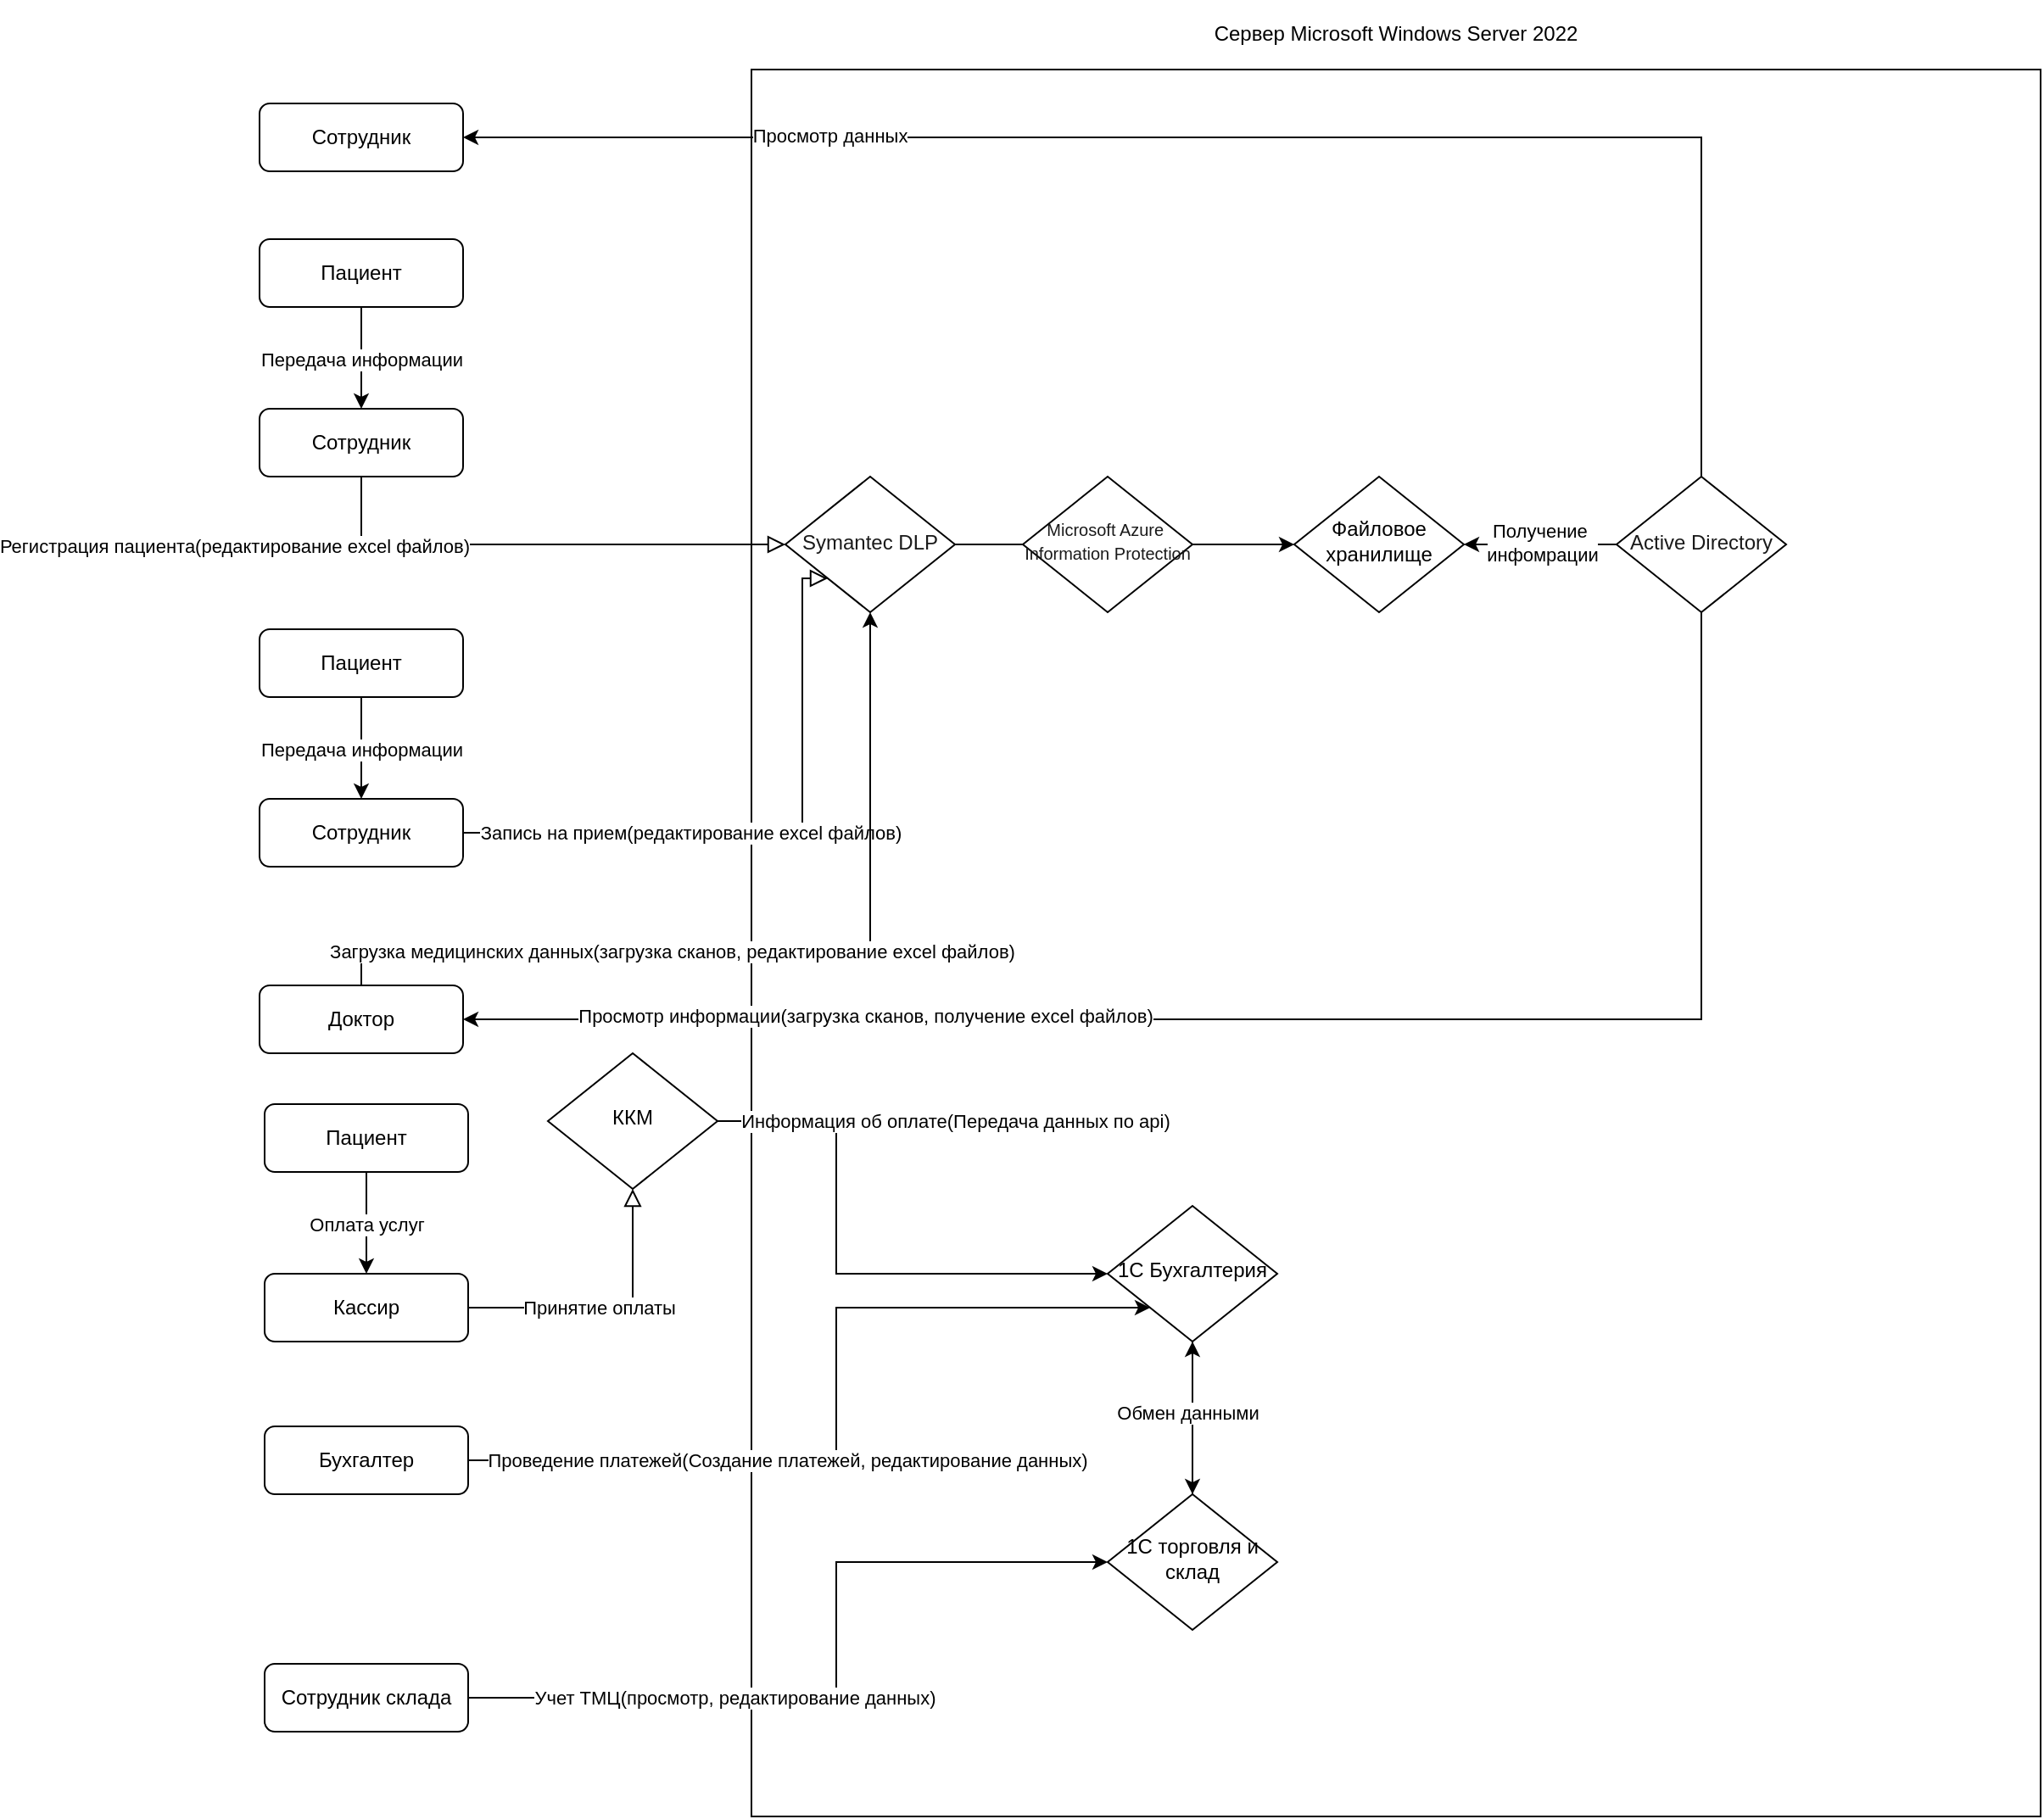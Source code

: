 <mxfile version="26.0.9">
  <diagram id="C5RBs43oDa-KdzZeNtuy" name="Page-1">
    <mxGraphModel dx="2070" dy="2509" grid="1" gridSize="10" guides="1" tooltips="1" connect="1" arrows="1" fold="1" page="1" pageScale="1" pageWidth="827" pageHeight="1169" math="0" shadow="0">
      <root>
        <mxCell id="WIyWlLk6GJQsqaUBKTNV-0" />
        <mxCell id="WIyWlLk6GJQsqaUBKTNV-1" parent="WIyWlLk6GJQsqaUBKTNV-0" />
        <mxCell id="B772fEMy6a9WWAeFyky0-26" value="&lt;p&gt;&lt;font face=&quot;Helvetica&quot; style=&quot;font-size: 12px;&quot;&gt;Сервер&amp;nbsp;&lt;span style=&quot;box-sizing: inherit; caret-color: rgb(214, 214, 214); text-align: left; white-space-collapse: preserve-breaks;&quot;&gt;Microsoft Windows Server 2022&lt;/span&gt;&lt;/font&gt;&lt;/p&gt;" style="whiteSpace=wrap;html=1;fillColor=none;labelPosition=center;verticalLabelPosition=top;align=center;verticalAlign=bottom;" parent="WIyWlLk6GJQsqaUBKTNV-1" vertex="1">
          <mxGeometry x="450" y="-60" width="760" height="1030" as="geometry" />
        </mxCell>
        <mxCell id="WIyWlLk6GJQsqaUBKTNV-2" value="" style="rounded=0;html=1;jettySize=auto;orthogonalLoop=1;fontSize=11;endArrow=block;endFill=0;endSize=8;strokeWidth=1;shadow=0;labelBackgroundColor=none;edgeStyle=orthogonalEdgeStyle;entryX=0;entryY=0.5;entryDx=0;entryDy=0;" parent="WIyWlLk6GJQsqaUBKTNV-1" source="WIyWlLk6GJQsqaUBKTNV-3" target="B772fEMy6a9WWAeFyky0-48" edge="1">
          <mxGeometry relative="1" as="geometry">
            <mxPoint x="420" y="170" as="targetPoint" />
            <Array as="points">
              <mxPoint x="220" y="220" />
            </Array>
          </mxGeometry>
        </mxCell>
        <mxCell id="B772fEMy6a9WWAeFyky0-1" value="Регистрация пациента(редактирование excel файлов)" style="edgeLabel;html=1;align=center;verticalAlign=middle;resizable=0;points=[];" parent="WIyWlLk6GJQsqaUBKTNV-2" vertex="1" connectable="0">
          <mxGeometry x="-0.304" y="-1" relative="1" as="geometry">
            <mxPoint x="-136" as="offset" />
          </mxGeometry>
        </mxCell>
        <mxCell id="WIyWlLk6GJQsqaUBKTNV-3" value="Сотрудник" style="rounded=1;whiteSpace=wrap;html=1;fontSize=12;glass=0;strokeWidth=1;shadow=0;" parent="WIyWlLk6GJQsqaUBKTNV-1" vertex="1">
          <mxGeometry x="160" y="140" width="120" height="40" as="geometry" />
        </mxCell>
        <mxCell id="B772fEMy6a9WWAeFyky0-23" style="edgeStyle=orthogonalEdgeStyle;rounded=0;orthogonalLoop=1;jettySize=auto;html=1;exitX=0.5;exitY=1;exitDx=0;exitDy=0;entryX=1;entryY=0.5;entryDx=0;entryDy=0;" parent="WIyWlLk6GJQsqaUBKTNV-1" source="B772fEMy6a9WWAeFyky0-50" target="B772fEMy6a9WWAeFyky0-13" edge="1">
          <mxGeometry relative="1" as="geometry">
            <Array as="points">
              <mxPoint x="1010" y="500" />
            </Array>
          </mxGeometry>
        </mxCell>
        <mxCell id="B772fEMy6a9WWAeFyky0-24" value="Просмотр информации(загрузка сканов, получение excel файлов)" style="edgeLabel;html=1;align=center;verticalAlign=middle;resizable=0;points=[];" parent="B772fEMy6a9WWAeFyky0-23" vertex="1" connectable="0">
          <mxGeometry x="0.609" y="-2" relative="1" as="geometry">
            <mxPoint x="47" as="offset" />
          </mxGeometry>
        </mxCell>
        <mxCell id="WIyWlLk6GJQsqaUBKTNV-6" value="Файловое хранилище" style="rhombus;whiteSpace=wrap;html=1;shadow=0;fontFamily=Helvetica;fontSize=12;align=center;strokeWidth=1;spacing=6;spacingTop=-4;" parent="WIyWlLk6GJQsqaUBKTNV-1" vertex="1">
          <mxGeometry x="770" y="180" width="100" height="80" as="geometry" />
        </mxCell>
        <mxCell id="B772fEMy6a9WWAeFyky0-2" style="edgeStyle=orthogonalEdgeStyle;rounded=0;orthogonalLoop=1;jettySize=auto;html=1;exitX=0.5;exitY=1;exitDx=0;exitDy=0;entryX=0.5;entryY=0;entryDx=0;entryDy=0;" parent="WIyWlLk6GJQsqaUBKTNV-1" source="B772fEMy6a9WWAeFyky0-0" target="WIyWlLk6GJQsqaUBKTNV-3" edge="1">
          <mxGeometry relative="1" as="geometry" />
        </mxCell>
        <mxCell id="B772fEMy6a9WWAeFyky0-3" value="Передача информации" style="edgeLabel;html=1;align=center;verticalAlign=middle;resizable=0;points=[];" parent="B772fEMy6a9WWAeFyky0-2" vertex="1" connectable="0">
          <mxGeometry x="0.071" y="1" relative="1" as="geometry">
            <mxPoint x="-1" y="-1" as="offset" />
          </mxGeometry>
        </mxCell>
        <mxCell id="B772fEMy6a9WWAeFyky0-0" value="Пациент" style="rounded=1;whiteSpace=wrap;html=1;fontSize=12;glass=0;strokeWidth=1;shadow=0;" parent="WIyWlLk6GJQsqaUBKTNV-1" vertex="1">
          <mxGeometry x="160" y="40" width="120" height="40" as="geometry" />
        </mxCell>
        <mxCell id="B772fEMy6a9WWAeFyky0-4" value="" style="rounded=0;html=1;jettySize=auto;orthogonalLoop=1;fontSize=11;endArrow=block;endFill=0;endSize=8;strokeWidth=1;shadow=0;labelBackgroundColor=none;edgeStyle=orthogonalEdgeStyle;entryX=0;entryY=1;entryDx=0;entryDy=0;" parent="WIyWlLk6GJQsqaUBKTNV-1" source="B772fEMy6a9WWAeFyky0-6" target="B772fEMy6a9WWAeFyky0-48" edge="1">
          <mxGeometry relative="1" as="geometry">
            <Array as="points">
              <mxPoint x="480" y="390" />
              <mxPoint x="480" y="240" />
            </Array>
          </mxGeometry>
        </mxCell>
        <mxCell id="B772fEMy6a9WWAeFyky0-5" value="Запись на прием(редактирование excel файлов)" style="edgeLabel;html=1;align=center;verticalAlign=middle;resizable=0;points=[];" parent="B772fEMy6a9WWAeFyky0-4" vertex="1" connectable="0">
          <mxGeometry x="-0.304" y="-1" relative="1" as="geometry">
            <mxPoint x="7" y="-1" as="offset" />
          </mxGeometry>
        </mxCell>
        <mxCell id="B772fEMy6a9WWAeFyky0-6" value="Сотрудник" style="rounded=1;whiteSpace=wrap;html=1;fontSize=12;glass=0;strokeWidth=1;shadow=0;" parent="WIyWlLk6GJQsqaUBKTNV-1" vertex="1">
          <mxGeometry x="160" y="370" width="120" height="40" as="geometry" />
        </mxCell>
        <mxCell id="B772fEMy6a9WWAeFyky0-8" style="edgeStyle=orthogonalEdgeStyle;rounded=0;orthogonalLoop=1;jettySize=auto;html=1;exitX=0.5;exitY=1;exitDx=0;exitDy=0;entryX=0.5;entryY=0;entryDx=0;entryDy=0;" parent="WIyWlLk6GJQsqaUBKTNV-1" source="B772fEMy6a9WWAeFyky0-10" target="B772fEMy6a9WWAeFyky0-6" edge="1">
          <mxGeometry relative="1" as="geometry" />
        </mxCell>
        <mxCell id="B772fEMy6a9WWAeFyky0-9" value="Передача информации" style="edgeLabel;html=1;align=center;verticalAlign=middle;resizable=0;points=[];" parent="B772fEMy6a9WWAeFyky0-8" vertex="1" connectable="0">
          <mxGeometry x="0.071" y="1" relative="1" as="geometry">
            <mxPoint x="-1" y="-1" as="offset" />
          </mxGeometry>
        </mxCell>
        <mxCell id="B772fEMy6a9WWAeFyky0-10" value="Пациент" style="rounded=1;whiteSpace=wrap;html=1;fontSize=12;glass=0;strokeWidth=1;shadow=0;" parent="WIyWlLk6GJQsqaUBKTNV-1" vertex="1">
          <mxGeometry x="160" y="270" width="120" height="40" as="geometry" />
        </mxCell>
        <mxCell id="B772fEMy6a9WWAeFyky0-21" style="edgeStyle=orthogonalEdgeStyle;rounded=0;orthogonalLoop=1;jettySize=auto;html=1;exitX=0.5;exitY=0;exitDx=0;exitDy=0;entryX=0.5;entryY=1;entryDx=0;entryDy=0;" parent="WIyWlLk6GJQsqaUBKTNV-1" source="B772fEMy6a9WWAeFyky0-13" target="B772fEMy6a9WWAeFyky0-48" edge="1">
          <mxGeometry relative="1" as="geometry">
            <Array as="points">
              <mxPoint x="220" y="460" />
              <mxPoint x="520" y="460" />
            </Array>
          </mxGeometry>
        </mxCell>
        <mxCell id="B772fEMy6a9WWAeFyky0-22" value="Загрузка медицинских данных(загрузка сканов, редактирование excel файлов)" style="edgeLabel;html=1;align=center;verticalAlign=middle;resizable=0;points=[];" parent="B772fEMy6a9WWAeFyky0-21" vertex="1" connectable="0">
          <mxGeometry x="-0.746" y="3" relative="1" as="geometry">
            <mxPoint x="137" y="3" as="offset" />
          </mxGeometry>
        </mxCell>
        <mxCell id="B772fEMy6a9WWAeFyky0-13" value="Доктор" style="rounded=1;whiteSpace=wrap;html=1;fontSize=12;glass=0;strokeWidth=1;shadow=0;" parent="WIyWlLk6GJQsqaUBKTNV-1" vertex="1">
          <mxGeometry x="160" y="480" width="120" height="40" as="geometry" />
        </mxCell>
        <mxCell id="B772fEMy6a9WWAeFyky0-42" style="edgeStyle=orthogonalEdgeStyle;rounded=0;orthogonalLoop=1;jettySize=auto;html=1;exitX=0.5;exitY=1;exitDx=0;exitDy=0;entryX=0.5;entryY=0;entryDx=0;entryDy=0;" parent="WIyWlLk6GJQsqaUBKTNV-1" source="B772fEMy6a9WWAeFyky0-28" target="B772fEMy6a9WWAeFyky0-29" edge="1">
          <mxGeometry relative="1" as="geometry" />
        </mxCell>
        <mxCell id="B772fEMy6a9WWAeFyky0-28" value="1С Бухгалтерия" style="rhombus;whiteSpace=wrap;html=1;shadow=0;fontFamily=Helvetica;fontSize=12;align=center;strokeWidth=1;spacing=6;spacingTop=-4;" parent="WIyWlLk6GJQsqaUBKTNV-1" vertex="1">
          <mxGeometry x="660" y="610" width="100" height="80" as="geometry" />
        </mxCell>
        <mxCell id="B772fEMy6a9WWAeFyky0-43" style="edgeStyle=orthogonalEdgeStyle;rounded=0;orthogonalLoop=1;jettySize=auto;html=1;exitX=0.5;exitY=0;exitDx=0;exitDy=0;entryX=0.5;entryY=1;entryDx=0;entryDy=0;" parent="WIyWlLk6GJQsqaUBKTNV-1" source="B772fEMy6a9WWAeFyky0-29" target="B772fEMy6a9WWAeFyky0-28" edge="1">
          <mxGeometry relative="1" as="geometry" />
        </mxCell>
        <mxCell id="B772fEMy6a9WWAeFyky0-44" value="Обмен данными" style="edgeLabel;html=1;align=center;verticalAlign=middle;resizable=0;points=[];" parent="B772fEMy6a9WWAeFyky0-43" vertex="1" connectable="0">
          <mxGeometry x="0.067" y="3" relative="1" as="geometry">
            <mxPoint as="offset" />
          </mxGeometry>
        </mxCell>
        <mxCell id="B772fEMy6a9WWAeFyky0-29" value="1С торговля и склад" style="rhombus;whiteSpace=wrap;html=1;shadow=0;fontFamily=Helvetica;fontSize=12;align=center;strokeWidth=1;spacing=6;spacingTop=-4;" parent="WIyWlLk6GJQsqaUBKTNV-1" vertex="1">
          <mxGeometry x="660" y="780" width="100" height="80" as="geometry" />
        </mxCell>
        <mxCell id="B772fEMy6a9WWAeFyky0-30" value="" style="rounded=0;html=1;jettySize=auto;orthogonalLoop=1;fontSize=11;endArrow=block;endFill=0;endSize=8;strokeWidth=1;shadow=0;labelBackgroundColor=none;edgeStyle=orthogonalEdgeStyle;entryX=0.5;entryY=1;entryDx=0;entryDy=0;" parent="WIyWlLk6GJQsqaUBKTNV-1" source="B772fEMy6a9WWAeFyky0-32" target="B772fEMy6a9WWAeFyky0-36" edge="1">
          <mxGeometry relative="1" as="geometry">
            <mxPoint x="663" y="520" as="targetPoint" />
            <Array as="points">
              <mxPoint x="380" y="670" />
            </Array>
          </mxGeometry>
        </mxCell>
        <mxCell id="B772fEMy6a9WWAeFyky0-31" value="Принятие оплаты" style="edgeLabel;html=1;align=center;verticalAlign=middle;resizable=0;points=[];" parent="B772fEMy6a9WWAeFyky0-30" vertex="1" connectable="0">
          <mxGeometry x="-0.304" y="-1" relative="1" as="geometry">
            <mxPoint x="19" y="-1" as="offset" />
          </mxGeometry>
        </mxCell>
        <mxCell id="B772fEMy6a9WWAeFyky0-32" value="Кассир" style="rounded=1;whiteSpace=wrap;html=1;fontSize=12;glass=0;strokeWidth=1;shadow=0;" parent="WIyWlLk6GJQsqaUBKTNV-1" vertex="1">
          <mxGeometry x="163" y="650" width="120" height="40" as="geometry" />
        </mxCell>
        <mxCell id="B772fEMy6a9WWAeFyky0-33" style="edgeStyle=orthogonalEdgeStyle;rounded=0;orthogonalLoop=1;jettySize=auto;html=1;exitX=0.5;exitY=1;exitDx=0;exitDy=0;entryX=0.5;entryY=0;entryDx=0;entryDy=0;" parent="WIyWlLk6GJQsqaUBKTNV-1" source="B772fEMy6a9WWAeFyky0-35" target="B772fEMy6a9WWAeFyky0-32" edge="1">
          <mxGeometry relative="1" as="geometry" />
        </mxCell>
        <mxCell id="B772fEMy6a9WWAeFyky0-34" value="Оплата услуг" style="edgeLabel;html=1;align=center;verticalAlign=middle;resizable=0;points=[];" parent="B772fEMy6a9WWAeFyky0-33" vertex="1" connectable="0">
          <mxGeometry x="0.071" y="1" relative="1" as="geometry">
            <mxPoint x="-1" y="-1" as="offset" />
          </mxGeometry>
        </mxCell>
        <mxCell id="B772fEMy6a9WWAeFyky0-35" value="Пациент" style="rounded=1;whiteSpace=wrap;html=1;fontSize=12;glass=0;strokeWidth=1;shadow=0;" parent="WIyWlLk6GJQsqaUBKTNV-1" vertex="1">
          <mxGeometry x="163" y="550" width="120" height="40" as="geometry" />
        </mxCell>
        <mxCell id="B772fEMy6a9WWAeFyky0-37" style="edgeStyle=orthogonalEdgeStyle;rounded=0;orthogonalLoop=1;jettySize=auto;html=1;exitX=1;exitY=0.5;exitDx=0;exitDy=0;entryX=0;entryY=0.5;entryDx=0;entryDy=0;" parent="WIyWlLk6GJQsqaUBKTNV-1" source="B772fEMy6a9WWAeFyky0-36" target="B772fEMy6a9WWAeFyky0-28" edge="1">
          <mxGeometry relative="1" as="geometry">
            <Array as="points">
              <mxPoint x="500" y="560" />
              <mxPoint x="500" y="650" />
            </Array>
          </mxGeometry>
        </mxCell>
        <mxCell id="B772fEMy6a9WWAeFyky0-38" value="Информация об оплате(Передача данных по api)" style="edgeLabel;html=1;align=center;verticalAlign=middle;resizable=0;points=[];" parent="B772fEMy6a9WWAeFyky0-37" vertex="1" connectable="0">
          <mxGeometry x="-0.432" relative="1" as="geometry">
            <mxPoint x="70" y="-21" as="offset" />
          </mxGeometry>
        </mxCell>
        <mxCell id="B772fEMy6a9WWAeFyky0-36" value="ККМ" style="rhombus;whiteSpace=wrap;html=1;shadow=0;fontFamily=Helvetica;fontSize=12;align=center;strokeWidth=1;spacing=6;spacingTop=-4;" parent="WIyWlLk6GJQsqaUBKTNV-1" vertex="1">
          <mxGeometry x="330" y="520" width="100" height="80" as="geometry" />
        </mxCell>
        <mxCell id="B772fEMy6a9WWAeFyky0-40" style="edgeStyle=orthogonalEdgeStyle;rounded=0;orthogonalLoop=1;jettySize=auto;html=1;exitX=1;exitY=0.5;exitDx=0;exitDy=0;entryX=0;entryY=1;entryDx=0;entryDy=0;" parent="WIyWlLk6GJQsqaUBKTNV-1" source="B772fEMy6a9WWAeFyky0-39" target="B772fEMy6a9WWAeFyky0-28" edge="1">
          <mxGeometry relative="1" as="geometry">
            <Array as="points">
              <mxPoint x="500" y="760" />
              <mxPoint x="500" y="670" />
            </Array>
          </mxGeometry>
        </mxCell>
        <mxCell id="B772fEMy6a9WWAeFyky0-41" value="Проведение платежей(Создание платежей, редактирование данных)" style="edgeLabel;html=1;align=center;verticalAlign=middle;resizable=0;points=[];" parent="B772fEMy6a9WWAeFyky0-40" vertex="1" connectable="0">
          <mxGeometry x="-0.774" y="3" relative="1" as="geometry">
            <mxPoint x="132" y="3" as="offset" />
          </mxGeometry>
        </mxCell>
        <mxCell id="B772fEMy6a9WWAeFyky0-39" value="Бухгалтер" style="rounded=1;whiteSpace=wrap;html=1;fontSize=12;glass=0;strokeWidth=1;shadow=0;" parent="WIyWlLk6GJQsqaUBKTNV-1" vertex="1">
          <mxGeometry x="163" y="740" width="120" height="40" as="geometry" />
        </mxCell>
        <mxCell id="B772fEMy6a9WWAeFyky0-46" style="edgeStyle=orthogonalEdgeStyle;rounded=0;orthogonalLoop=1;jettySize=auto;html=1;exitX=1;exitY=0.5;exitDx=0;exitDy=0;entryX=0;entryY=0.5;entryDx=0;entryDy=0;" parent="WIyWlLk6GJQsqaUBKTNV-1" source="B772fEMy6a9WWAeFyky0-45" target="B772fEMy6a9WWAeFyky0-29" edge="1">
          <mxGeometry relative="1" as="geometry">
            <Array as="points">
              <mxPoint x="500" y="900" />
              <mxPoint x="500" y="820" />
            </Array>
          </mxGeometry>
        </mxCell>
        <mxCell id="B772fEMy6a9WWAeFyky0-47" value="Учет ТМЦ(просмотр, редактирование данных)" style="edgeLabel;html=1;align=center;verticalAlign=middle;resizable=0;points=[];" parent="B772fEMy6a9WWAeFyky0-46" vertex="1" connectable="0">
          <mxGeometry x="-0.619" y="1" relative="1" as="geometry">
            <mxPoint x="70" y="1" as="offset" />
          </mxGeometry>
        </mxCell>
        <mxCell id="B772fEMy6a9WWAeFyky0-45" value="Сотрудник склада" style="rounded=1;whiteSpace=wrap;html=1;fontSize=12;glass=0;strokeWidth=1;shadow=0;" parent="WIyWlLk6GJQsqaUBKTNV-1" vertex="1">
          <mxGeometry x="163" y="880" width="120" height="40" as="geometry" />
        </mxCell>
        <mxCell id="B772fEMy6a9WWAeFyky0-49" style="edgeStyle=orthogonalEdgeStyle;rounded=0;orthogonalLoop=1;jettySize=auto;html=1;exitX=1;exitY=0.5;exitDx=0;exitDy=0;entryX=0;entryY=0.5;entryDx=0;entryDy=0;" parent="WIyWlLk6GJQsqaUBKTNV-1" source="B772fEMy6a9WWAeFyky0-48" target="WIyWlLk6GJQsqaUBKTNV-6" edge="1">
          <mxGeometry relative="1" as="geometry" />
        </mxCell>
        <mxCell id="B772fEMy6a9WWAeFyky0-48" value="&lt;p style=&quot;line-height: 18px; white-space: pre;&quot;&gt;&lt;font style=&quot;color: rgb(26, 26, 26);&quot; face=&quot;Helvetica&quot;&gt;Symantec DLP&lt;/font&gt;&lt;/p&gt;" style="rhombus;whiteSpace=wrap;html=1;shadow=0;fontFamily=Helvetica;fontSize=12;align=center;strokeWidth=1;spacing=6;spacingTop=-4;" parent="WIyWlLk6GJQsqaUBKTNV-1" vertex="1">
          <mxGeometry x="470" y="180" width="100" height="80" as="geometry" />
        </mxCell>
        <mxCell id="B772fEMy6a9WWAeFyky0-54" style="edgeStyle=orthogonalEdgeStyle;rounded=0;orthogonalLoop=1;jettySize=auto;html=1;exitX=0;exitY=0.5;exitDx=0;exitDy=0;entryX=1;entryY=0.5;entryDx=0;entryDy=0;" parent="WIyWlLk6GJQsqaUBKTNV-1" source="B772fEMy6a9WWAeFyky0-50" target="WIyWlLk6GJQsqaUBKTNV-6" edge="1">
          <mxGeometry relative="1" as="geometry" />
        </mxCell>
        <mxCell id="B772fEMy6a9WWAeFyky0-55" value="Получение&amp;nbsp;&lt;div&gt;инфомрации&lt;/div&gt;" style="edgeLabel;html=1;align=center;verticalAlign=middle;resizable=0;points=[];" parent="B772fEMy6a9WWAeFyky0-54" vertex="1" connectable="0">
          <mxGeometry x="-0.022" y="-1" relative="1" as="geometry">
            <mxPoint as="offset" />
          </mxGeometry>
        </mxCell>
        <mxCell id="B772fEMy6a9WWAeFyky0-56" style="edgeStyle=orthogonalEdgeStyle;rounded=0;orthogonalLoop=1;jettySize=auto;html=1;exitX=0.5;exitY=0;exitDx=0;exitDy=0;entryX=1;entryY=0.5;entryDx=0;entryDy=0;" parent="WIyWlLk6GJQsqaUBKTNV-1" source="B772fEMy6a9WWAeFyky0-50" target="B772fEMy6a9WWAeFyky0-51" edge="1">
          <mxGeometry relative="1" as="geometry" />
        </mxCell>
        <mxCell id="B772fEMy6a9WWAeFyky0-57" value="Просмотр данных" style="edgeLabel;html=1;align=center;verticalAlign=middle;resizable=0;points=[];" parent="B772fEMy6a9WWAeFyky0-56" vertex="1" connectable="0">
          <mxGeometry x="0.538" y="-1" relative="1" as="geometry">
            <mxPoint x="1" as="offset" />
          </mxGeometry>
        </mxCell>
        <mxCell id="B772fEMy6a9WWAeFyky0-50" value="&lt;p style=&quot;line-height: 18px; white-space: pre;&quot;&gt;&lt;span&gt;&lt;font style=&quot;color: rgb(26, 26, 26); line-height: 10%;&quot;&gt;Active Directory&lt;/font&gt;&lt;/span&gt;&lt;/p&gt;" style="rhombus;whiteSpace=wrap;html=1;shadow=0;fontFamily=Helvetica;fontSize=12;align=center;strokeWidth=1;spacing=6;spacingTop=-4;" parent="WIyWlLk6GJQsqaUBKTNV-1" vertex="1">
          <mxGeometry x="960" y="180" width="100" height="80" as="geometry" />
        </mxCell>
        <mxCell id="B772fEMy6a9WWAeFyky0-51" value="Сотрудник" style="rounded=1;whiteSpace=wrap;html=1;fontSize=12;glass=0;strokeWidth=1;shadow=0;" parent="WIyWlLk6GJQsqaUBKTNV-1" vertex="1">
          <mxGeometry x="160" y="-40" width="120" height="40" as="geometry" />
        </mxCell>
        <mxCell id="B772fEMy6a9WWAeFyky0-58" value="&lt;p style=&quot;white-space: pre; line-height: 10%;&quot;&gt;&lt;span&gt;&lt;font face=&quot;Helvetica&quot; style=&quot;color: rgb(26, 26, 26); font-size: 10px; line-height: 10%;&quot;&gt;Microsoft Azure &lt;/font&gt;&lt;/span&gt;&lt;/p&gt;&lt;p style=&quot;white-space: pre; line-height: 10%;&quot;&gt;&lt;span&gt;&lt;font face=&quot;Helvetica&quot; style=&quot;color: rgb(26, 26, 26); font-size: 10px; line-height: 10%;&quot;&gt;Information Protection&lt;/font&gt;&lt;/span&gt;&lt;/p&gt;" style="rhombus;whiteSpace=wrap;html=1;shadow=0;fontFamily=Helvetica;fontSize=12;align=center;strokeWidth=1;spacing=6;spacingTop=-4;" parent="WIyWlLk6GJQsqaUBKTNV-1" vertex="1">
          <mxGeometry x="610" y="180" width="100" height="80" as="geometry" />
        </mxCell>
      </root>
    </mxGraphModel>
  </diagram>
</mxfile>
